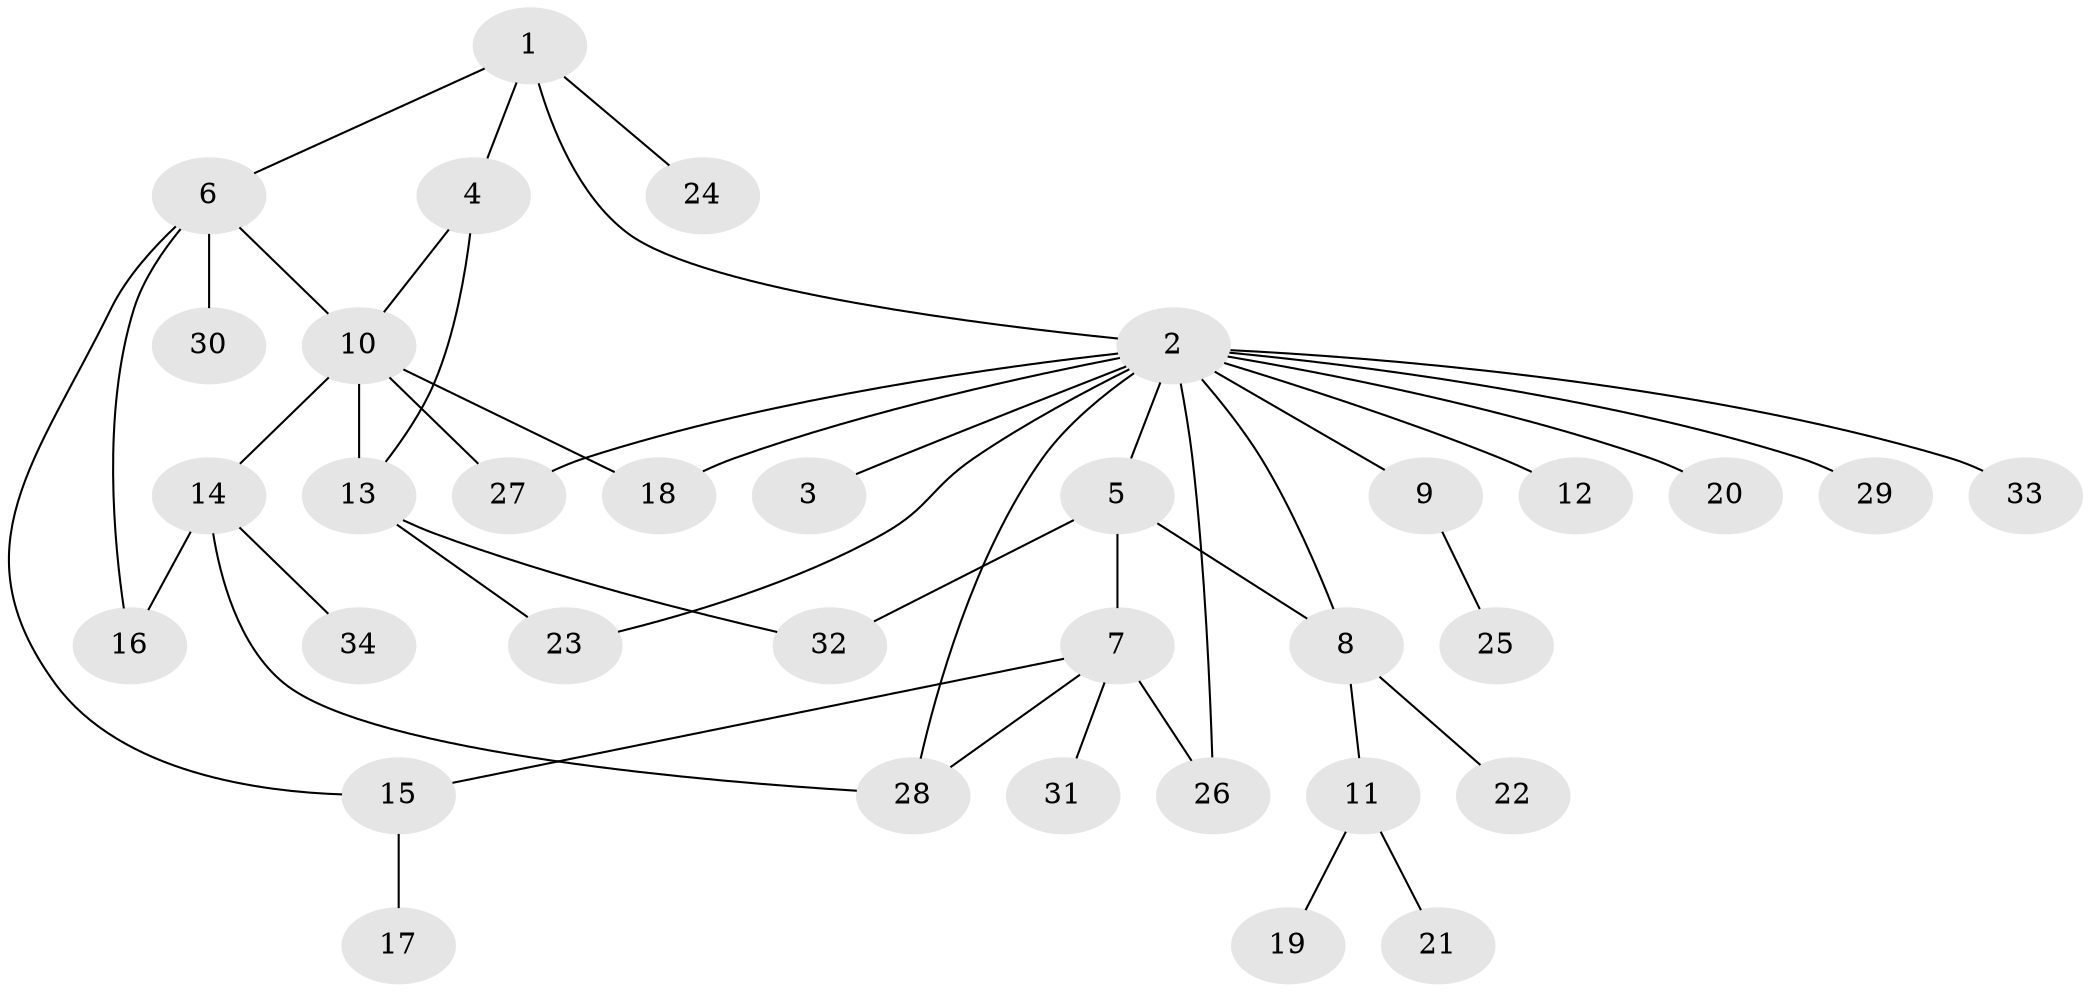 // original degree distribution, {5: 0.0625, 15: 0.015625, 1: 0.453125, 2: 0.296875, 6: 0.046875, 7: 0.015625, 4: 0.03125, 3: 0.078125}
// Generated by graph-tools (version 1.1) at 2025/35/03/09/25 02:35:25]
// undirected, 34 vertices, 45 edges
graph export_dot {
graph [start="1"]
  node [color=gray90,style=filled];
  1;
  2;
  3;
  4;
  5;
  6;
  7;
  8;
  9;
  10;
  11;
  12;
  13;
  14;
  15;
  16;
  17;
  18;
  19;
  20;
  21;
  22;
  23;
  24;
  25;
  26;
  27;
  28;
  29;
  30;
  31;
  32;
  33;
  34;
  1 -- 2 [weight=1.0];
  1 -- 4 [weight=1.0];
  1 -- 6 [weight=1.0];
  1 -- 24 [weight=1.0];
  2 -- 3 [weight=1.0];
  2 -- 5 [weight=1.0];
  2 -- 8 [weight=1.0];
  2 -- 9 [weight=1.0];
  2 -- 12 [weight=1.0];
  2 -- 18 [weight=1.0];
  2 -- 20 [weight=1.0];
  2 -- 23 [weight=1.0];
  2 -- 26 [weight=1.0];
  2 -- 27 [weight=1.0];
  2 -- 28 [weight=1.0];
  2 -- 29 [weight=1.0];
  2 -- 33 [weight=1.0];
  4 -- 10 [weight=1.0];
  4 -- 13 [weight=2.0];
  5 -- 7 [weight=2.0];
  5 -- 8 [weight=1.0];
  5 -- 32 [weight=1.0];
  6 -- 10 [weight=1.0];
  6 -- 15 [weight=1.0];
  6 -- 16 [weight=1.0];
  6 -- 30 [weight=1.0];
  7 -- 15 [weight=1.0];
  7 -- 26 [weight=1.0];
  7 -- 28 [weight=1.0];
  7 -- 31 [weight=1.0];
  8 -- 11 [weight=1.0];
  8 -- 22 [weight=1.0];
  9 -- 25 [weight=1.0];
  10 -- 13 [weight=1.0];
  10 -- 14 [weight=1.0];
  10 -- 18 [weight=1.0];
  10 -- 27 [weight=1.0];
  11 -- 19 [weight=1.0];
  11 -- 21 [weight=1.0];
  13 -- 23 [weight=1.0];
  13 -- 32 [weight=1.0];
  14 -- 16 [weight=1.0];
  14 -- 28 [weight=1.0];
  14 -- 34 [weight=1.0];
  15 -- 17 [weight=1.0];
}
